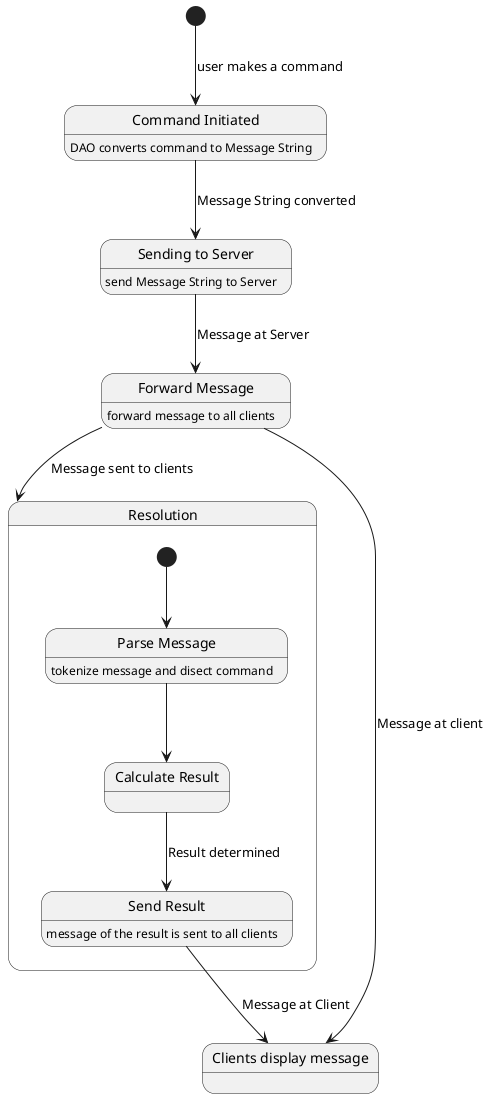 @startuml

[*] --> InitializeCommand : user makes a command

state "Command Initiated" as InitializeCommand{
InitializeCommand : DAO converts command to Message String
}

InitializeCommand --> SendToServer : Message String converted

state "Sending to Server" as SendToServer {
SendToServer : send Message String to Server
}

SendToServer --> Forward : Message at Server

state "Forward Message" as Forward {
Forward : forward message to all clients
}

Forward --> ClientDisplay : Message at client

state "Clients display message" as ClientDisplay {
}

Forward --> Resolution : Message sent to clients

state Resolution {
    [*] --> Parse
    
    state "Parse Message" as Parse {
    Parse : tokenize message and disect command
    }

    Parse --> CalcResult

    state "Calculate Result" as CalcResult{
    }
    
    CalcResult --> SendResult : Result determined

    state "Send Result" as SendResult {
    SendResult : message of the result is sent to all clients
    }

    SendResult --> ClientDisplay : Message at Client
}

@enduml